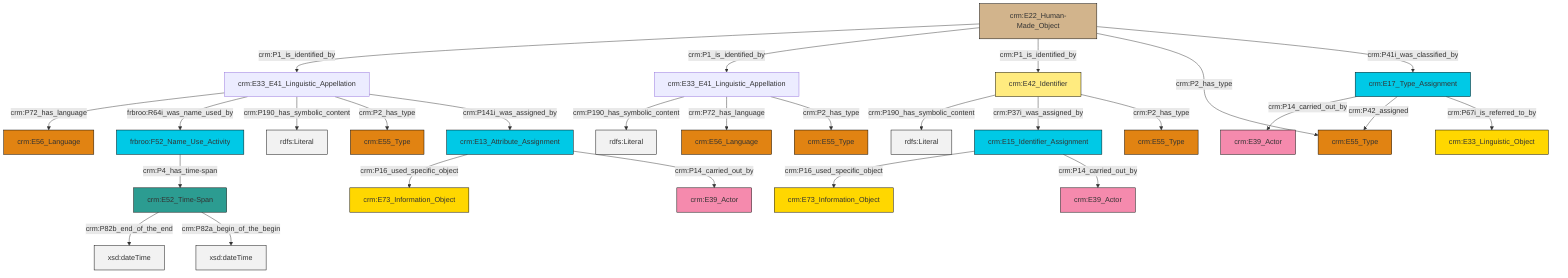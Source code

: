 graph TD
classDef Literal fill:#f2f2f2,stroke:#000000;
classDef CRM_Entity fill:#FFFFFF,stroke:#000000;
classDef Temporal_Entity fill:#00C9E6, stroke:#000000;
classDef Type fill:#E18312, stroke:#000000;
classDef Time-Span fill:#2C9C91, stroke:#000000;
classDef Appellation fill:#FFEB7F, stroke:#000000;
classDef Place fill:#008836, stroke:#000000;
classDef Persistent_Item fill:#B266B2, stroke:#000000;
classDef Conceptual_Object fill:#FFD700, stroke:#000000;
classDef Physical_Thing fill:#D2B48C, stroke:#000000;
classDef Actor fill:#f58aad, stroke:#000000;
classDef PC_Classes fill:#4ce600, stroke:#000000;
classDef Multi fill:#cccccc,stroke:#000000;

6["crm:E22_Human-Made_Object"]:::Physical_Thing -->|crm:P1_is_identified_by| 7["crm:E33_E41_Linguistic_Appellation"]:::Default
9["crm:E17_Type_Assignment"]:::Temporal_Entity -->|crm:P14_carried_out_by| 10["crm:E39_Actor"]:::Actor
11["crm:E42_Identifier"]:::Appellation -->|crm:P190_has_symbolic_content| 12[rdfs:Literal]:::Literal
13["crm:E13_Attribute_Assignment"]:::Temporal_Entity -->|crm:P16_used_specific_object| 15["crm:E73_Information_Object"]:::Conceptual_Object
13["crm:E13_Attribute_Assignment"]:::Temporal_Entity -->|crm:P14_carried_out_by| 0["crm:E39_Actor"]:::Actor
2["crm:E52_Time-Span"]:::Time-Span -->|crm:P82b_end_of_the_end| 20[xsd:dateTime]:::Literal
6["crm:E22_Human-Made_Object"]:::Physical_Thing -->|crm:P1_is_identified_by| 23["crm:E33_E41_Linguistic_Appellation"]:::Default
7["crm:E33_E41_Linguistic_Appellation"]:::Default -->|crm:P72_has_language| 25["crm:E56_Language"]:::Type
2["crm:E52_Time-Span"]:::Time-Span -->|crm:P82a_begin_of_the_begin| 26[xsd:dateTime]:::Literal
7["crm:E33_E41_Linguistic_Appellation"]:::Default -->|frbroo:R64i_was_name_used_by| 21["frbroo:F52_Name_Use_Activity"]:::Temporal_Entity
28["crm:E15_Identifier_Assignment"]:::Temporal_Entity -->|crm:P16_used_specific_object| 29["crm:E73_Information_Object"]:::Conceptual_Object
11["crm:E42_Identifier"]:::Appellation -->|crm:P37i_was_assigned_by| 28["crm:E15_Identifier_Assignment"]:::Temporal_Entity
6["crm:E22_Human-Made_Object"]:::Physical_Thing -->|crm:P1_is_identified_by| 11["crm:E42_Identifier"]:::Appellation
9["crm:E17_Type_Assignment"]:::Temporal_Entity -->|crm:P42_assigned| 33["crm:E55_Type"]:::Type
9["crm:E17_Type_Assignment"]:::Temporal_Entity -->|crm:P67i_is_referred_to_by| 4["crm:E33_Linguistic_Object"]:::Conceptual_Object
6["crm:E22_Human-Made_Object"]:::Physical_Thing -->|crm:P2_has_type| 33["crm:E55_Type"]:::Type
7["crm:E33_E41_Linguistic_Appellation"]:::Default -->|crm:P190_has_symbolic_content| 35[rdfs:Literal]:::Literal
6["crm:E22_Human-Made_Object"]:::Physical_Thing -->|crm:P41i_was_classified_by| 9["crm:E17_Type_Assignment"]:::Temporal_Entity
7["crm:E33_E41_Linguistic_Appellation"]:::Default -->|crm:P2_has_type| 38["crm:E55_Type"]:::Type
11["crm:E42_Identifier"]:::Appellation -->|crm:P2_has_type| 40["crm:E55_Type"]:::Type
21["frbroo:F52_Name_Use_Activity"]:::Temporal_Entity -->|crm:P4_has_time-span| 2["crm:E52_Time-Span"]:::Time-Span
23["crm:E33_E41_Linguistic_Appellation"]:::Default -->|crm:P190_has_symbolic_content| 45[rdfs:Literal]:::Literal
7["crm:E33_E41_Linguistic_Appellation"]:::Default -->|crm:P141i_was_assigned_by| 13["crm:E13_Attribute_Assignment"]:::Temporal_Entity
23["crm:E33_E41_Linguistic_Appellation"]:::Default -->|crm:P72_has_language| 30["crm:E56_Language"]:::Type
28["crm:E15_Identifier_Assignment"]:::Temporal_Entity -->|crm:P14_carried_out_by| 18["crm:E39_Actor"]:::Actor
23["crm:E33_E41_Linguistic_Appellation"]:::Default -->|crm:P2_has_type| 16["crm:E55_Type"]:::Type
